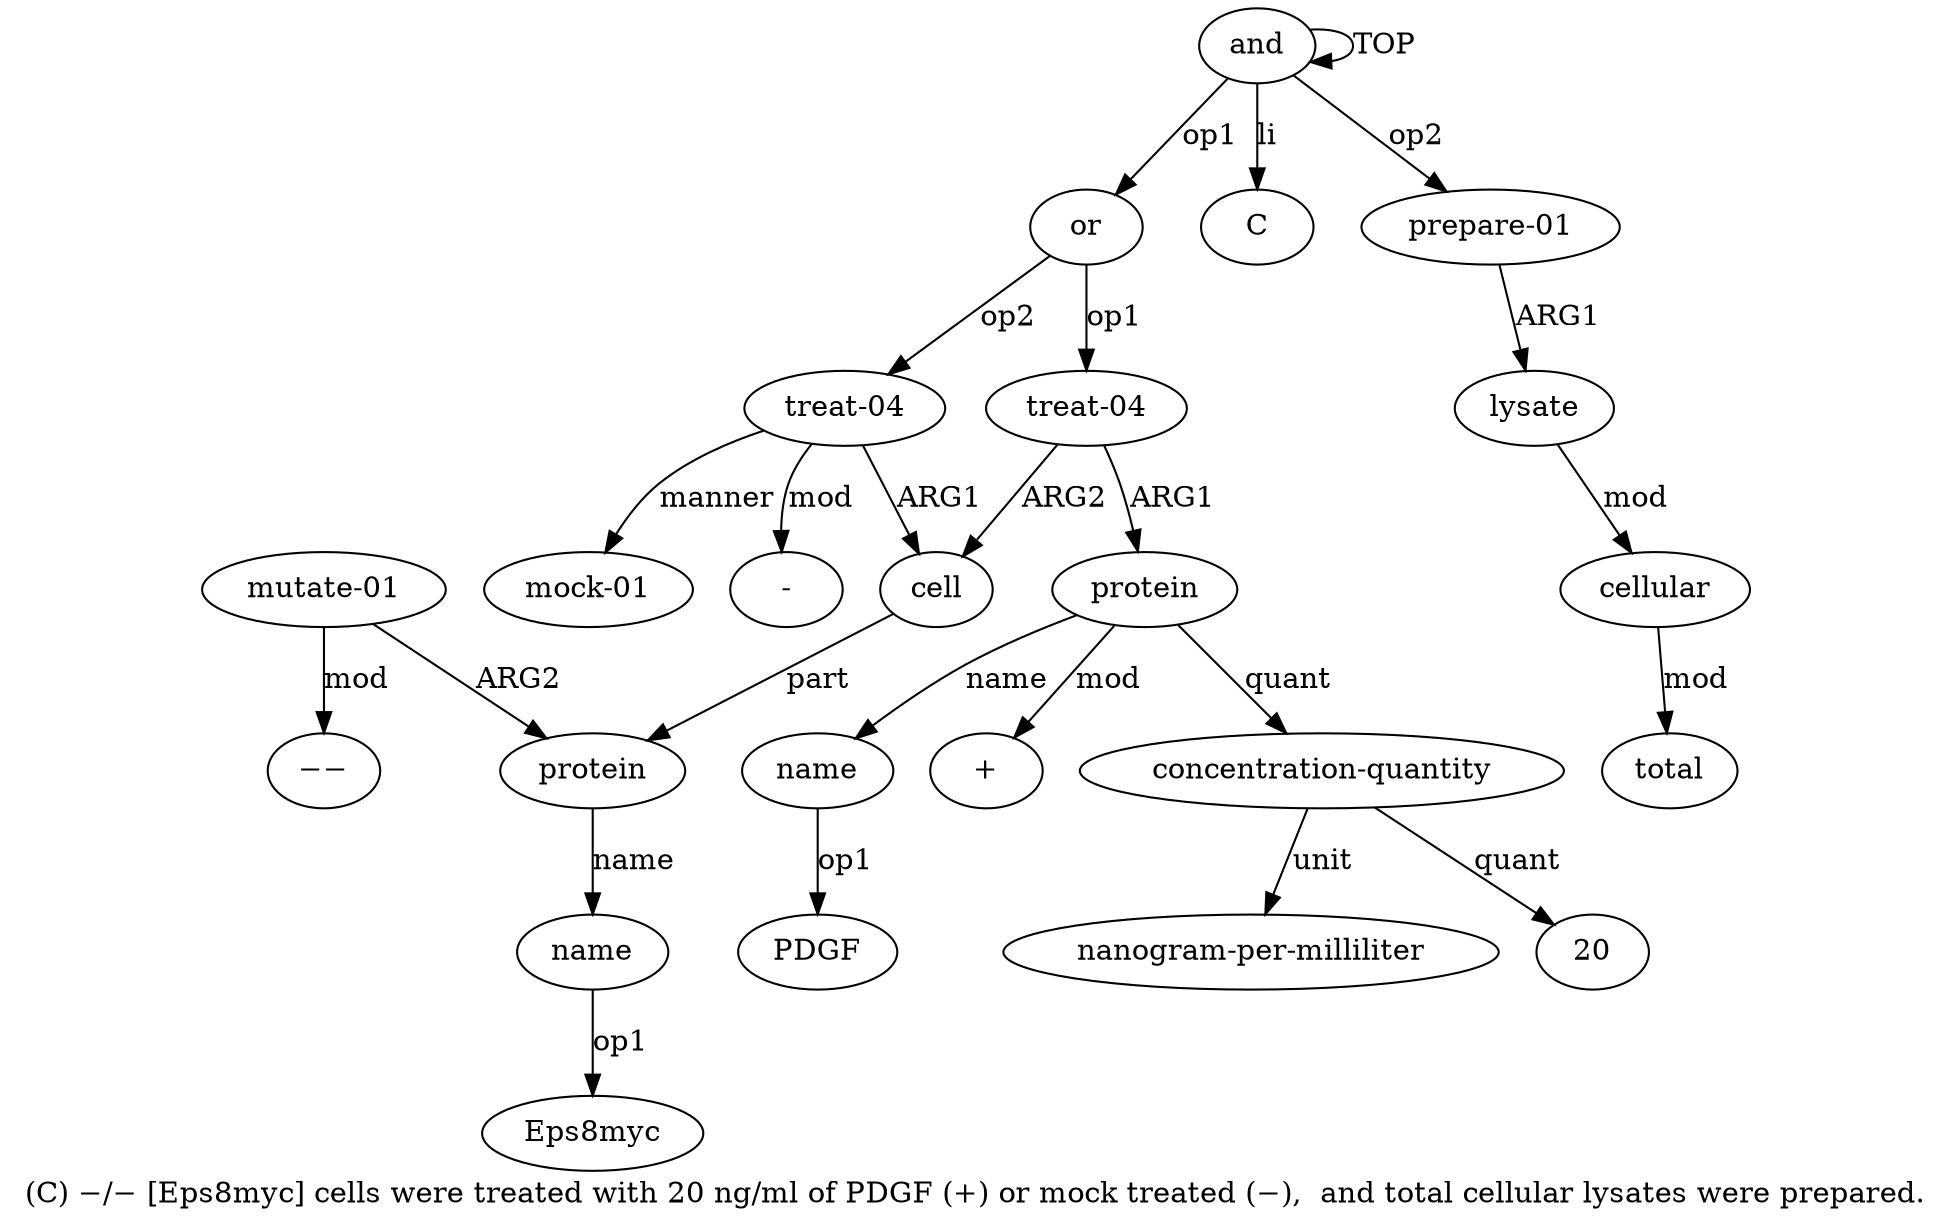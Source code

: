 digraph  {
	graph [label="(C) −/− [Eps8myc] cells were treated with 20 ng/ml of PDGF (+) or mock treated (−),  and total cellular lysates were prepared."];
	node [label="\N"];
	"a10 −−"	 [color=black,
		gold_ind=-1,
		gold_label=−−,
		label=−−,
		test_ind=-1,
		test_label=−−];
	"a4 PDGF"	 [color=black,
		gold_ind=-1,
		gold_label=PDGF,
		label=PDGF,
		test_ind=-1,
		test_label=PDGF];
	a15	 [color=black,
		gold_ind=15,
		gold_label=cellular,
		label=cellular,
		test_ind=15,
		test_label=cellular];
	a16	 [color=black,
		gold_ind=16,
		gold_label=total,
		label=total,
		test_ind=16,
		test_label=total];
	a15 -> a16 [key=0,
	color=black,
	gold_label=mod,
	label=mod,
	test_label=mod];
a14 [color=black,
	gold_ind=14,
	gold_label=lysate,
	label=lysate,
	test_ind=14,
	test_label=lysate];
a14 -> a15 [key=0,
color=black,
gold_label=mod,
label=mod,
test_label=mod];
a17 [color=black,
gold_ind=17,
gold_label=C,
label=C,
test_ind=17,
test_label=C];
a11 [color=black,
gold_ind=11,
gold_label="treat-04",
label="treat-04",
test_ind=11,
test_label="treat-04"];
a12 [color=black,
gold_ind=12,
gold_label="mock-01",
label="mock-01",
test_ind=12,
test_label="mock-01"];
a11 -> a12 [key=0,
color=black,
gold_label=manner,
label=manner,
test_label=manner];
"a11 -" [color=black,
gold_ind=-1,
gold_label="-",
label="-",
test_ind=-1,
test_label="-"];
a11 -> "a11 -" [key=0,
color=black,
gold_label=mod,
label=mod,
test_label=mod];
a7 [color=black,
gold_ind=7,
gold_label=cell,
label=cell,
test_ind=7,
test_label=cell];
a11 -> a7 [key=0,
color=black,
gold_label=ARG1,
label=ARG1,
test_label=ARG1];
a10 [color=black,
gold_ind=10,
gold_label="mutate-01",
label="mutate-01",
test_ind=10,
test_label="mutate-01"];
a10 -> "a10 −−" [key=0,
color=black,
gold_label=mod,
label=mod,
test_label=mod];
a8 [color=black,
gold_ind=8,
gold_label=protein,
label=protein,
test_ind=8,
test_label=protein];
a10 -> a8 [key=0,
color=black,
gold_label=ARG2,
label=ARG2,
test_label=ARG2];
a13 [color=black,
gold_ind=13,
gold_label="prepare-01",
label="prepare-01",
test_ind=13,
test_label="prepare-01"];
a13 -> a14 [key=0,
color=black,
gold_label=ARG1,
label=ARG1,
test_label=ARG1];
"a5 20" [color=black,
gold_ind=-1,
gold_label=20,
label=20,
test_ind=-1,
test_label=20];
a1 [color=black,
gold_ind=1,
gold_label=or,
label=or,
test_ind=1,
test_label=or];
a1 -> a11 [key=0,
color=black,
gold_label=op2,
label=op2,
test_label=op2];
a2 [color=black,
gold_ind=2,
gold_label="treat-04",
label="treat-04",
test_ind=2,
test_label="treat-04"];
a1 -> a2 [key=0,
color=black,
gold_label=op1,
label=op1,
test_label=op1];
a0 [color=black,
gold_ind=0,
gold_label=and,
label=and,
test_ind=0,
test_label=and];
a0 -> a17 [key=0,
color=black,
gold_label=li,
label=li,
test_label=li];
a0 -> a13 [key=0,
color=black,
gold_label=op2,
label=op2,
test_label=op2];
a0 -> a1 [key=0,
color=black,
gold_label=op1,
label=op1,
test_label=op1];
a0 -> a0 [key=0,
color=black,
gold_label=TOP,
label=TOP,
test_label=TOP];
a3 [color=black,
gold_ind=3,
gold_label=protein,
label=protein,
test_ind=3,
test_label=protein];
a5 [color=black,
gold_ind=5,
gold_label="concentration-quantity",
label="concentration-quantity",
test_ind=5,
test_label="concentration-quantity"];
a3 -> a5 [key=0,
color=black,
gold_label=quant,
label=quant,
test_label=quant];
a4 [color=black,
gold_ind=4,
gold_label=name,
label=name,
test_ind=4,
test_label=name];
a3 -> a4 [key=0,
color=black,
gold_label=name,
label=name,
test_label=name];
"a3 +" [color=black,
gold_ind=-1,
gold_label="+",
label="+",
test_ind=-1,
test_label="+"];
a3 -> "a3 +" [key=0,
color=black,
gold_label=mod,
label=mod,
test_label=mod];
a2 -> a3 [key=0,
color=black,
gold_label=ARG1,
label=ARG1,
test_label=ARG1];
a2 -> a7 [key=0,
color=black,
gold_label=ARG2,
label=ARG2,
test_label=ARG2];
a5 -> "a5 20" [key=0,
color=black,
gold_label=quant,
label=quant,
test_label=quant];
a6 [color=black,
gold_ind=6,
gold_label="nanogram-per-milliliter",
label="nanogram-per-milliliter",
test_ind=6,
test_label="nanogram-per-milliliter"];
a5 -> a6 [key=0,
color=black,
gold_label=unit,
label=unit,
test_label=unit];
a4 -> "a4 PDGF" [key=0,
color=black,
gold_label=op1,
label=op1,
test_label=op1];
a7 -> a8 [key=0,
color=black,
gold_label=part,
label=part,
test_label=part];
a9 [color=black,
gold_ind=9,
gold_label=name,
label=name,
test_ind=9,
test_label=name];
"a9 Eps8myc" [color=black,
gold_ind=-1,
gold_label=Eps8myc,
label=Eps8myc,
test_ind=-1,
test_label=Eps8myc];
a9 -> "a9 Eps8myc" [key=0,
color=black,
gold_label=op1,
label=op1,
test_label=op1];
a8 -> a9 [key=0,
color=black,
gold_label=name,
label=name,
test_label=name];
}
